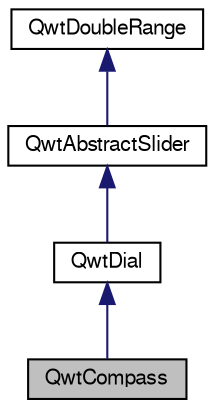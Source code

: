 digraph G
{
  edge [fontname="FreeSans",fontsize="10",labelfontname="FreeSans",labelfontsize="10"];
  node [fontname="FreeSans",fontsize="10",shape=record];
  Node1 [label="QwtCompass",height=0.2,width=0.4,color="black", fillcolor="grey75", style="filled" fontcolor="black"];
  Node2 -> Node1 [dir="back",color="midnightblue",fontsize="10",style="solid",fontname="FreeSans"];
  Node2 [label="QwtDial",height=0.2,width=0.4,color="black", fillcolor="white", style="filled",URL="$class_qwt_dial.html",tooltip="QwtDial class provides a rounded range control."];
  Node3 -> Node2 [dir="back",color="midnightblue",fontsize="10",style="solid",fontname="FreeSans"];
  Node3 [label="QwtAbstractSlider",height=0.2,width=0.4,color="black", fillcolor="white", style="filled",URL="$class_qwt_abstract_slider.html",tooltip="An abstract base class for slider widgets."];
  Node4 -> Node3 [dir="back",color="midnightblue",fontsize="10",style="solid",fontname="FreeSans"];
  Node4 [label="QwtDoubleRange",height=0.2,width=0.4,color="black", fillcolor="white", style="filled",URL="$class_qwt_double_range.html",tooltip="A class which controls a value within an interval."];
}
